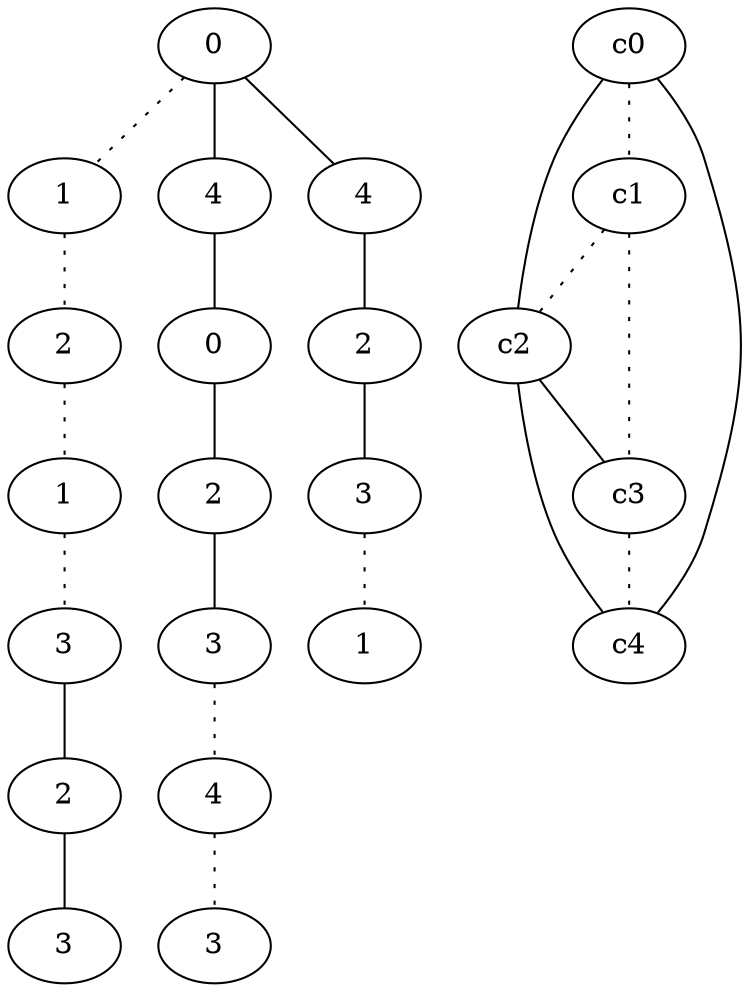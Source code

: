 graph {
a0[label=0];
a1[label=1];
a2[label=2];
a3[label=1];
a4[label=3];
a5[label=2];
a6[label=3];
a7[label=4];
a8[label=0];
a9[label=2];
a10[label=3];
a11[label=4];
a12[label=3];
a13[label=4];
a14[label=2];
a15[label=3];
a16[label=1];
a0 -- a1 [style=dotted];
a0 -- a7;
a0 -- a13;
a1 -- a2 [style=dotted];
a2 -- a3 [style=dotted];
a3 -- a4 [style=dotted];
a4 -- a5;
a5 -- a6;
a7 -- a8;
a8 -- a9;
a9 -- a10;
a10 -- a11 [style=dotted];
a11 -- a12 [style=dotted];
a13 -- a14;
a14 -- a15;
a15 -- a16 [style=dotted];
c0 -- c1 [style=dotted];
c0 -- c2;
c0 -- c4;
c1 -- c2 [style=dotted];
c1 -- c3 [style=dotted];
c2 -- c3;
c2 -- c4;
c3 -- c4 [style=dotted];
}
